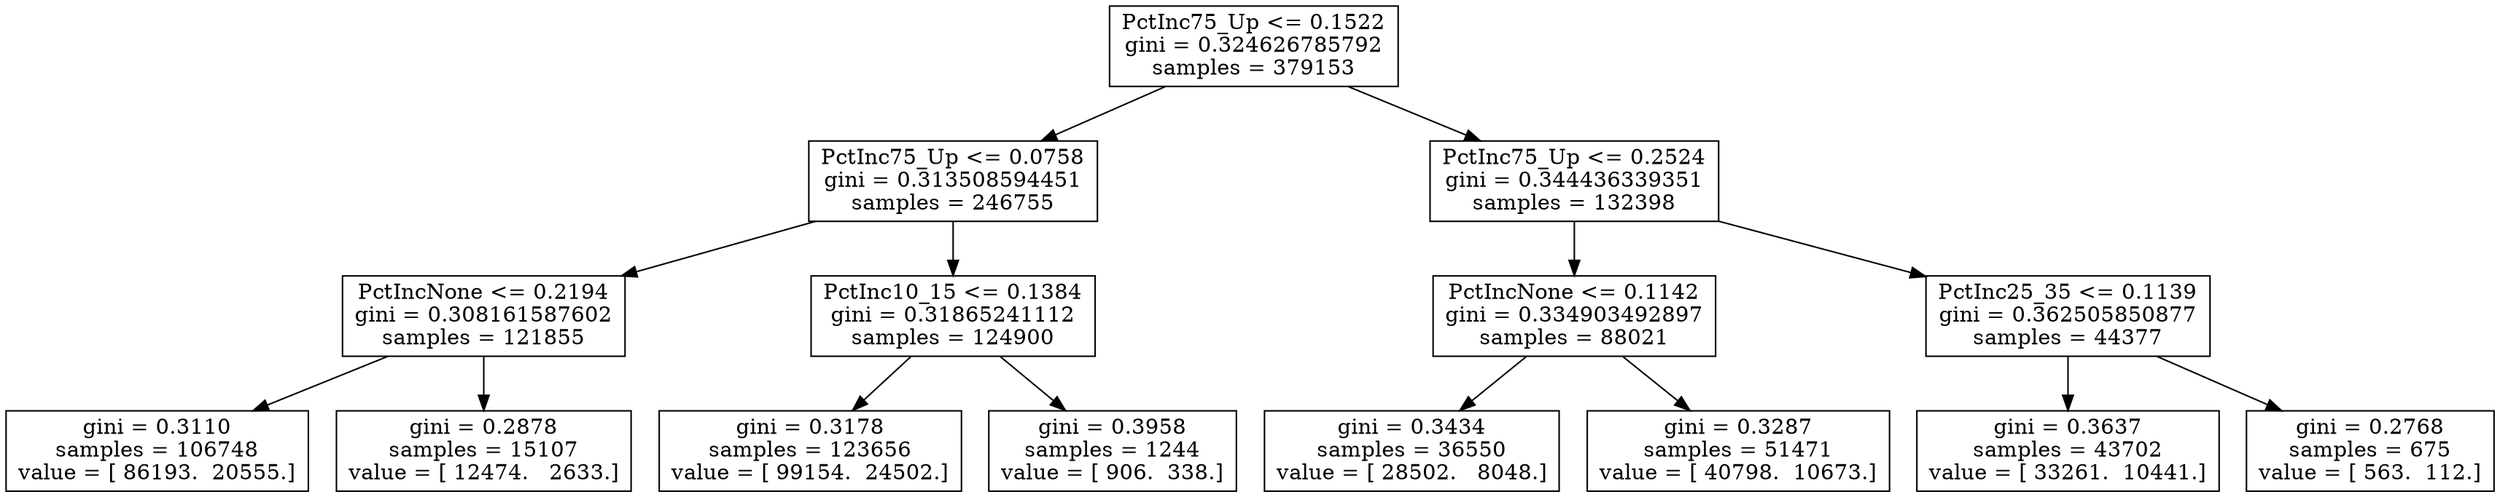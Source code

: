 digraph Tree {
0 [label="PctInc75_Up <= 0.1522\ngini = 0.324626785792\nsamples = 379153", shape="box"] ;
1 [label="PctInc75_Up <= 0.0758\ngini = 0.313508594451\nsamples = 246755", shape="box"] ;
0 -> 1 ;
2 [label="PctIncNone <= 0.2194\ngini = 0.308161587602\nsamples = 121855", shape="box"] ;
1 -> 2 ;
3 [label="gini = 0.3110\nsamples = 106748\nvalue = [ 86193.  20555.]", shape="box"] ;
2 -> 3 ;
4 [label="gini = 0.2878\nsamples = 15107\nvalue = [ 12474.   2633.]", shape="box"] ;
2 -> 4 ;
5 [label="PctInc10_15 <= 0.1384\ngini = 0.31865241112\nsamples = 124900", shape="box"] ;
1 -> 5 ;
6 [label="gini = 0.3178\nsamples = 123656\nvalue = [ 99154.  24502.]", shape="box"] ;
5 -> 6 ;
7 [label="gini = 0.3958\nsamples = 1244\nvalue = [ 906.  338.]", shape="box"] ;
5 -> 7 ;
8 [label="PctInc75_Up <= 0.2524\ngini = 0.344436339351\nsamples = 132398", shape="box"] ;
0 -> 8 ;
9 [label="PctIncNone <= 0.1142\ngini = 0.334903492897\nsamples = 88021", shape="box"] ;
8 -> 9 ;
10 [label="gini = 0.3434\nsamples = 36550\nvalue = [ 28502.   8048.]", shape="box"] ;
9 -> 10 ;
11 [label="gini = 0.3287\nsamples = 51471\nvalue = [ 40798.  10673.]", shape="box"] ;
9 -> 11 ;
12 [label="PctInc25_35 <= 0.1139\ngini = 0.362505850877\nsamples = 44377", shape="box"] ;
8 -> 12 ;
13 [label="gini = 0.3637\nsamples = 43702\nvalue = [ 33261.  10441.]", shape="box"] ;
12 -> 13 ;
14 [label="gini = 0.2768\nsamples = 675\nvalue = [ 563.  112.]", shape="box"] ;
12 -> 14 ;
}